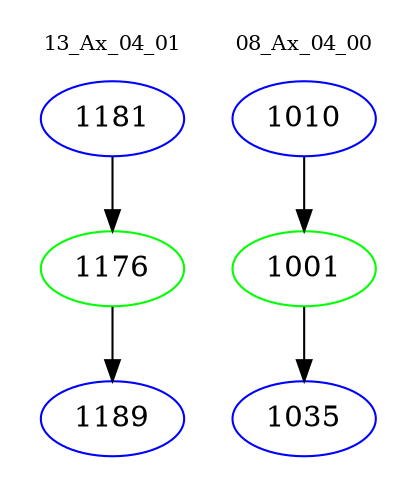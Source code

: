 digraph{
subgraph cluster_0 {
color = white
label = "13_Ax_04_01";
fontsize=10;
T0_1181 [label="1181", color="blue"]
T0_1181 -> T0_1176 [color="black"]
T0_1176 [label="1176", color="green"]
T0_1176 -> T0_1189 [color="black"]
T0_1189 [label="1189", color="blue"]
}
subgraph cluster_1 {
color = white
label = "08_Ax_04_00";
fontsize=10;
T1_1010 [label="1010", color="blue"]
T1_1010 -> T1_1001 [color="black"]
T1_1001 [label="1001", color="green"]
T1_1001 -> T1_1035 [color="black"]
T1_1035 [label="1035", color="blue"]
}
}
